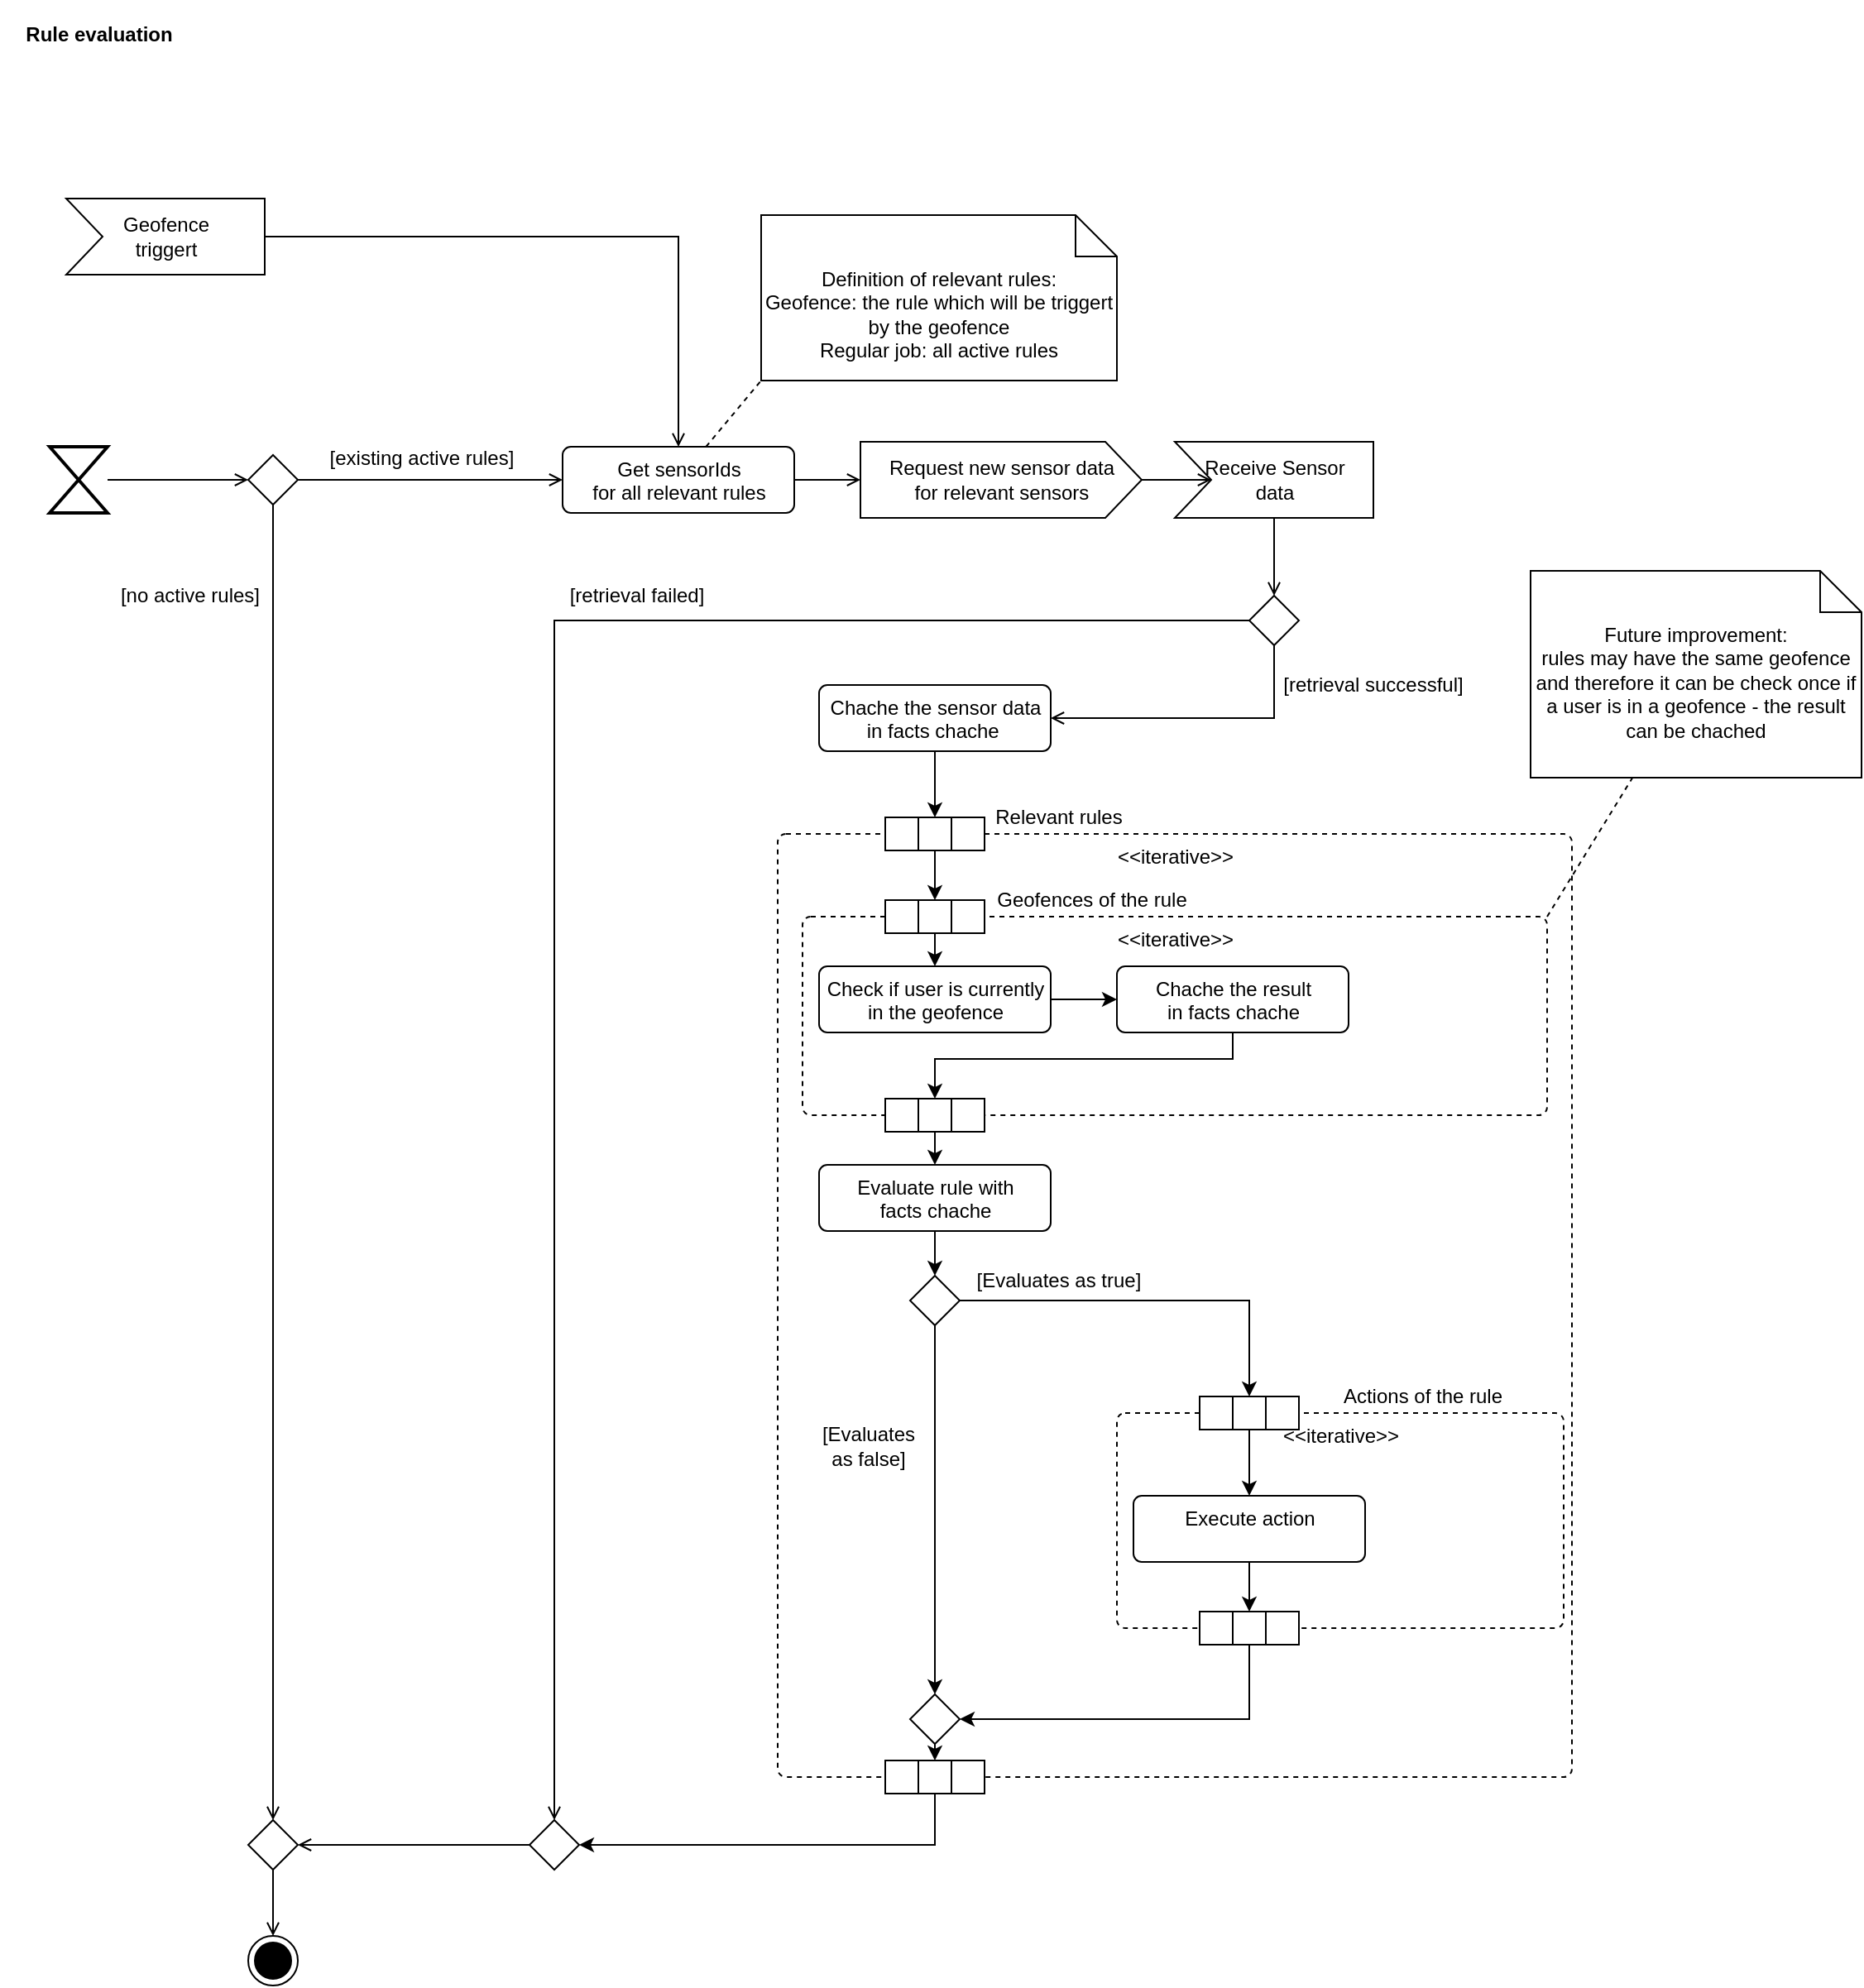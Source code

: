 <mxfile version="13.9.9" type="device"><diagram id="_HlGVEaqAZxdPshSwoPi" name="Seite-1"><mxGraphModel dx="1185" dy="685" grid="1" gridSize="10" guides="1" tooltips="1" connect="1" arrows="1" fold="1" page="1" pageScale="1" pageWidth="1169" pageHeight="827" math="0" shadow="0"><root><mxCell id="0"/><mxCell id="1" parent="0"/><mxCell id="-U1kOQq9TVPS98YcbkFf-1" value="Rule evaluation" style="text;align=center;fontStyle=1;verticalAlign=middle;spacingLeft=3;spacingRight=3;strokeColor=none;rotatable=0;points=[[0,0.5],[1,0.5]];portConstraint=eastwest;" parent="1" vertex="1"><mxGeometry width="120" height="40" as="geometry"/></mxCell><mxCell id="-U1kOQq9TVPS98YcbkFf-8" style="rounded=0;orthogonalLoop=1;jettySize=auto;html=1;endArrow=open;endFill=0;" parent="1" source="-U1kOQq9TVPS98YcbkFf-3" target="-U1kOQq9TVPS98YcbkFf-7" edge="1"><mxGeometry relative="1" as="geometry"/></mxCell><mxCell id="-U1kOQq9TVPS98YcbkFf-3" value="" style="html=1;shape=mxgraph.sysml.timeEvent;strokeWidth=2;verticalLabelPosition=bottom;verticalAlignment=top;" parent="1" vertex="1"><mxGeometry x="30" y="270" width="35" height="40" as="geometry"/></mxCell><mxCell id="-U1kOQq9TVPS98YcbkFf-15" style="edgeStyle=none;rounded=0;orthogonalLoop=1;jettySize=auto;html=1;entryX=0;entryY=0.5;entryDx=22;entryDy=0;entryPerimeter=0;endArrow=open;endFill=0;" parent="1" source="-U1kOQq9TVPS98YcbkFf-4" target="-U1kOQq9TVPS98YcbkFf-5" edge="1"><mxGeometry relative="1" as="geometry"/></mxCell><mxCell id="-U1kOQq9TVPS98YcbkFf-4" value="Request new sensor data&lt;br&gt;for relevant sensors" style="html=1;shadow=0;dashed=0;align=center;verticalAlign=middle;shape=mxgraph.arrows2.arrow;dy=0;dx=22;notch=0;" parent="1" vertex="1"><mxGeometry x="520" y="267" width="170" height="46" as="geometry"/></mxCell><mxCell id="-U1kOQq9TVPS98YcbkFf-23" style="edgeStyle=none;rounded=0;orthogonalLoop=1;jettySize=auto;html=1;entryX=0.5;entryY=0;entryDx=0;entryDy=0;endArrow=open;endFill=0;" parent="1" source="-U1kOQq9TVPS98YcbkFf-5" target="-U1kOQq9TVPS98YcbkFf-22" edge="1"><mxGeometry relative="1" as="geometry"/></mxCell><mxCell id="-U1kOQq9TVPS98YcbkFf-5" value="Receive Sensor&lt;br&gt;data" style="html=1;shadow=0;dashed=0;align=center;verticalAlign=middle;shape=mxgraph.arrows2.arrow;dy=0;dx=0;notch=22;" parent="1" vertex="1"><mxGeometry x="710" y="267" width="120" height="46" as="geometry"/></mxCell><mxCell id="-U1kOQq9TVPS98YcbkFf-14" style="edgeStyle=none;rounded=0;orthogonalLoop=1;jettySize=auto;html=1;endArrow=open;endFill=0;" parent="1" source="-U1kOQq9TVPS98YcbkFf-6" target="-U1kOQq9TVPS98YcbkFf-4" edge="1"><mxGeometry relative="1" as="geometry"/></mxCell><mxCell id="-U1kOQq9TVPS98YcbkFf-19" style="edgeStyle=none;rounded=0;orthogonalLoop=1;jettySize=auto;html=1;endArrow=none;endFill=0;dashed=1;entryX=0;entryY=1;entryDx=0;entryDy=0;entryPerimeter=0;" parent="1" source="-U1kOQq9TVPS98YcbkFf-6" target="-U1kOQq9TVPS98YcbkFf-18" edge="1"><mxGeometry relative="1" as="geometry"/></mxCell><mxCell id="-U1kOQq9TVPS98YcbkFf-6" value="Get sensorIds&lt;br&gt;for all relevant rules" style="html=1;align=center;verticalAlign=top;rounded=1;absoluteArcSize=1;arcSize=10;dashed=0;" parent="1" vertex="1"><mxGeometry x="340" y="270" width="140" height="40" as="geometry"/></mxCell><mxCell id="-U1kOQq9TVPS98YcbkFf-10" style="edgeStyle=none;rounded=0;orthogonalLoop=1;jettySize=auto;html=1;entryX=0.5;entryY=0;entryDx=0;entryDy=0;endArrow=open;endFill=0;" parent="1" source="-U1kOQq9TVPS98YcbkFf-7" target="-U1kOQq9TVPS98YcbkFf-9" edge="1"><mxGeometry relative="1" as="geometry"/></mxCell><mxCell id="-U1kOQq9TVPS98YcbkFf-13" style="edgeStyle=none;rounded=0;orthogonalLoop=1;jettySize=auto;html=1;entryX=0;entryY=0.5;entryDx=0;entryDy=0;endArrow=open;endFill=0;" parent="1" source="-U1kOQq9TVPS98YcbkFf-7" target="-U1kOQq9TVPS98YcbkFf-6" edge="1"><mxGeometry relative="1" as="geometry"/></mxCell><mxCell id="-U1kOQq9TVPS98YcbkFf-7" value="" style="rhombus;" parent="1" vertex="1"><mxGeometry x="150" y="275" width="30" height="30" as="geometry"/></mxCell><mxCell id="-U1kOQq9TVPS98YcbkFf-30" style="edgeStyle=none;rounded=0;orthogonalLoop=1;jettySize=auto;html=1;entryX=0.5;entryY=0;entryDx=0;entryDy=0;endArrow=open;endFill=0;" parent="1" source="-U1kOQq9TVPS98YcbkFf-9" target="-U1kOQq9TVPS98YcbkFf-29" edge="1"><mxGeometry relative="1" as="geometry"/></mxCell><mxCell id="-U1kOQq9TVPS98YcbkFf-9" value="" style="rhombus;" parent="1" vertex="1"><mxGeometry x="150" y="1100" width="30" height="30" as="geometry"/></mxCell><mxCell id="-U1kOQq9TVPS98YcbkFf-12" value="[no active rules]" style="text;html=1;strokeColor=none;fillColor=none;align=center;verticalAlign=middle;whiteSpace=wrap;rounded=0;" parent="1" vertex="1"><mxGeometry x="70" y="350" width="90" height="20" as="geometry"/></mxCell><mxCell id="-U1kOQq9TVPS98YcbkFf-17" style="edgeStyle=orthogonalEdgeStyle;rounded=0;orthogonalLoop=1;jettySize=auto;html=1;entryX=0.5;entryY=0;entryDx=0;entryDy=0;endArrow=open;endFill=0;" parent="1" source="-U1kOQq9TVPS98YcbkFf-16" target="-U1kOQq9TVPS98YcbkFf-6" edge="1"><mxGeometry relative="1" as="geometry"/></mxCell><mxCell id="-U1kOQq9TVPS98YcbkFf-16" value="Geofence&lt;br&gt;triggert" style="html=1;shadow=0;dashed=0;align=center;verticalAlign=middle;shape=mxgraph.arrows2.arrow;dy=0;dx=0;notch=22;" parent="1" vertex="1"><mxGeometry x="40" y="120" width="120" height="46" as="geometry"/></mxCell><mxCell id="-U1kOQq9TVPS98YcbkFf-18" value="Definition of relevant rules:&lt;br&gt;Geofence: the rule which will be triggert by the geofence&lt;br&gt;Regular job: all active rules" style="shape=note2;boundedLbl=1;whiteSpace=wrap;html=1;size=25;verticalAlign=top;align=center;" parent="1" vertex="1"><mxGeometry x="460" y="130" width="215" height="100" as="geometry"/></mxCell><mxCell id="-U1kOQq9TVPS98YcbkFf-20" value="[existing active rules]" style="text;html=1;strokeColor=none;fillColor=none;align=center;verticalAlign=middle;whiteSpace=wrap;rounded=0;" parent="1" vertex="1"><mxGeometry x="190" y="267" width="130" height="20" as="geometry"/></mxCell><mxCell id="-U1kOQq9TVPS98YcbkFf-25" style="edgeStyle=orthogonalEdgeStyle;rounded=0;orthogonalLoop=1;jettySize=auto;html=1;entryX=0.5;entryY=0;entryDx=0;entryDy=0;endArrow=open;endFill=0;exitX=0.5;exitY=0.5;exitDx=0;exitDy=0;exitPerimeter=0;" parent="1" source="-U1kOQq9TVPS98YcbkFf-22" target="-U1kOQq9TVPS98YcbkFf-24" edge="1"><mxGeometry relative="1" as="geometry"/></mxCell><mxCell id="-U1kOQq9TVPS98YcbkFf-32" value="" style="edgeStyle=none;rounded=0;orthogonalLoop=1;jettySize=auto;html=1;endArrow=open;endFill=0;" parent="1" source="-U1kOQq9TVPS98YcbkFf-22" target="-U1kOQq9TVPS98YcbkFf-31" edge="1"><mxGeometry relative="1" as="geometry"><Array as="points"><mxPoint x="770" y="434"/></Array></mxGeometry></mxCell><mxCell id="-U1kOQq9TVPS98YcbkFf-22" value="" style="rhombus;" parent="1" vertex="1"><mxGeometry x="755" y="360" width="30" height="30" as="geometry"/></mxCell><mxCell id="-U1kOQq9TVPS98YcbkFf-27" style="edgeStyle=none;rounded=0;orthogonalLoop=1;jettySize=auto;html=1;entryX=1;entryY=0.5;entryDx=0;entryDy=0;endArrow=open;endFill=0;" parent="1" source="-U1kOQq9TVPS98YcbkFf-24" target="-U1kOQq9TVPS98YcbkFf-9" edge="1"><mxGeometry relative="1" as="geometry"/></mxCell><mxCell id="-U1kOQq9TVPS98YcbkFf-24" value="" style="rhombus;" parent="1" vertex="1"><mxGeometry x="320" y="1100" width="30" height="30" as="geometry"/></mxCell><mxCell id="-U1kOQq9TVPS98YcbkFf-26" value="[retrieval failed]" style="text;html=1;strokeColor=none;fillColor=none;align=center;verticalAlign=middle;whiteSpace=wrap;rounded=0;" parent="1" vertex="1"><mxGeometry x="340" y="345" width="90" height="30" as="geometry"/></mxCell><mxCell id="-U1kOQq9TVPS98YcbkFf-29" value="" style="ellipse;html=1;shape=endState;fillColor=#000000;strokeColor=#000000;" parent="1" vertex="1"><mxGeometry x="150" y="1170" width="30" height="30" as="geometry"/></mxCell><mxCell id="BTUa0SAhkxaCNBkQl_uD-2" style="rounded=0;orthogonalLoop=1;jettySize=auto;html=1;" edge="1" parent="1" source="-U1kOQq9TVPS98YcbkFf-31" target="-U1kOQq9TVPS98YcbkFf-37"><mxGeometry relative="1" as="geometry"><mxPoint x="565" y="514" as="targetPoint"/></mxGeometry></mxCell><mxCell id="-U1kOQq9TVPS98YcbkFf-31" value="Chache the sensor data&lt;br&gt;in facts chache&amp;nbsp;" style="html=1;align=center;verticalAlign=top;rounded=1;absoluteArcSize=1;arcSize=10;dashed=0;" parent="1" vertex="1"><mxGeometry x="495" y="414" width="140" height="40" as="geometry"/></mxCell><mxCell id="-U1kOQq9TVPS98YcbkFf-33" value="[retrieval successful]" style="text;html=1;strokeColor=none;fillColor=none;align=center;verticalAlign=middle;whiteSpace=wrap;rounded=0;" parent="1" vertex="1"><mxGeometry x="770" y="399" width="120" height="30" as="geometry"/></mxCell><mxCell id="-U1kOQq9TVPS98YcbkFf-34" value="&amp;lt;&amp;lt;iterative&amp;gt;&amp;gt;" style="html=1;align=center;verticalAlign=top;rounded=1;absoluteArcSize=1;arcSize=10;dashed=1;" parent="1" vertex="1"><mxGeometry x="470" y="504" width="480" height="570" as="geometry"/></mxCell><mxCell id="-U1kOQq9TVPS98YcbkFf-35" value="" style="group" parent="1" vertex="1" connectable="0"><mxGeometry x="535" y="494" width="60" height="20" as="geometry"/></mxCell><mxCell id="-U1kOQq9TVPS98YcbkFf-36" value="" style="rounded=0;whiteSpace=wrap;html=1;" parent="-U1kOQq9TVPS98YcbkFf-35" vertex="1"><mxGeometry width="20" height="20" as="geometry"/></mxCell><mxCell id="-U1kOQq9TVPS98YcbkFf-37" value="" style="rounded=0;whiteSpace=wrap;html=1;" parent="-U1kOQq9TVPS98YcbkFf-35" vertex="1"><mxGeometry x="20" width="20" height="20" as="geometry"/></mxCell><mxCell id="-U1kOQq9TVPS98YcbkFf-38" value="" style="rounded=0;whiteSpace=wrap;html=1;" parent="-U1kOQq9TVPS98YcbkFf-35" vertex="1"><mxGeometry x="40" width="20" height="20" as="geometry"/></mxCell><mxCell id="BTUa0SAhkxaCNBkQl_uD-1" value="Relevant rules" style="text;html=1;strokeColor=none;fillColor=none;align=center;verticalAlign=middle;whiteSpace=wrap;rounded=0;" vertex="1" parent="1"><mxGeometry x="595" y="484" width="90" height="20" as="geometry"/></mxCell><mxCell id="BTUa0SAhkxaCNBkQl_uD-61" style="edgeStyle=none;rounded=0;orthogonalLoop=1;jettySize=auto;html=1;dashed=1;endArrow=none;endFill=0;exitX=1;exitY=0;exitDx=0;exitDy=0;" edge="1" parent="1" source="BTUa0SAhkxaCNBkQl_uD-6" target="BTUa0SAhkxaCNBkQl_uD-60"><mxGeometry relative="1" as="geometry"><mxPoint x="884.474" y="474" as="targetPoint"/></mxGeometry></mxCell><mxCell id="BTUa0SAhkxaCNBkQl_uD-6" value="&amp;lt;&amp;lt;iterative&amp;gt;&amp;gt;" style="html=1;align=center;verticalAlign=top;rounded=1;absoluteArcSize=1;arcSize=10;dashed=1;" vertex="1" parent="1"><mxGeometry x="485" y="554" width="450" height="120" as="geometry"/></mxCell><mxCell id="BTUa0SAhkxaCNBkQl_uD-8" value="" style="group" vertex="1" connectable="0" parent="1"><mxGeometry x="535" y="544" width="60" height="20" as="geometry"/></mxCell><mxCell id="BTUa0SAhkxaCNBkQl_uD-9" value="" style="rounded=0;whiteSpace=wrap;html=1;" vertex="1" parent="BTUa0SAhkxaCNBkQl_uD-8"><mxGeometry width="20" height="20" as="geometry"/></mxCell><mxCell id="BTUa0SAhkxaCNBkQl_uD-10" value="" style="rounded=0;whiteSpace=wrap;html=1;" vertex="1" parent="BTUa0SAhkxaCNBkQl_uD-8"><mxGeometry x="20" width="20" height="20" as="geometry"/></mxCell><mxCell id="BTUa0SAhkxaCNBkQl_uD-11" value="" style="rounded=0;whiteSpace=wrap;html=1;" vertex="1" parent="BTUa0SAhkxaCNBkQl_uD-8"><mxGeometry x="40" width="20" height="20" as="geometry"/></mxCell><mxCell id="BTUa0SAhkxaCNBkQl_uD-14" value="Geofences of the rule" style="text;html=1;strokeColor=none;fillColor=none;align=center;verticalAlign=middle;whiteSpace=wrap;rounded=0;" vertex="1" parent="1"><mxGeometry x="595" y="534" width="130" height="20" as="geometry"/></mxCell><mxCell id="BTUa0SAhkxaCNBkQl_uD-16" style="edgeStyle=none;rounded=0;orthogonalLoop=1;jettySize=auto;html=1;" edge="1" parent="1" source="-U1kOQq9TVPS98YcbkFf-37" target="BTUa0SAhkxaCNBkQl_uD-10"><mxGeometry relative="1" as="geometry"/></mxCell><mxCell id="BTUa0SAhkxaCNBkQl_uD-20" style="edgeStyle=none;rounded=0;orthogonalLoop=1;jettySize=auto;html=1;" edge="1" parent="1" source="BTUa0SAhkxaCNBkQl_uD-17" target="BTUa0SAhkxaCNBkQl_uD-19"><mxGeometry relative="1" as="geometry"/></mxCell><mxCell id="BTUa0SAhkxaCNBkQl_uD-17" value="Check if user is currently&lt;br&gt;in the geofence" style="html=1;align=center;verticalAlign=top;rounded=1;absoluteArcSize=1;arcSize=10;dashed=0;" vertex="1" parent="1"><mxGeometry x="495" y="584" width="140" height="40" as="geometry"/></mxCell><mxCell id="BTUa0SAhkxaCNBkQl_uD-18" style="edgeStyle=none;rounded=0;orthogonalLoop=1;jettySize=auto;html=1;" edge="1" parent="1" source="BTUa0SAhkxaCNBkQl_uD-10" target="BTUa0SAhkxaCNBkQl_uD-17"><mxGeometry relative="1" as="geometry"/></mxCell><mxCell id="BTUa0SAhkxaCNBkQl_uD-26" style="edgeStyle=orthogonalEdgeStyle;rounded=0;orthogonalLoop=1;jettySize=auto;html=1;" edge="1" parent="1" source="BTUa0SAhkxaCNBkQl_uD-19" target="BTUa0SAhkxaCNBkQl_uD-24"><mxGeometry relative="1" as="geometry"><mxPoint x="565" y="694" as="sourcePoint"/><Array as="points"><mxPoint x="745" y="640"/><mxPoint x="565" y="640"/></Array></mxGeometry></mxCell><mxCell id="BTUa0SAhkxaCNBkQl_uD-19" value="Chache the result&lt;br&gt;in facts chache" style="html=1;align=center;verticalAlign=top;rounded=1;absoluteArcSize=1;arcSize=10;dashed=0;" vertex="1" parent="1"><mxGeometry x="675" y="584" width="140" height="40" as="geometry"/></mxCell><mxCell id="BTUa0SAhkxaCNBkQl_uD-30" style="edgeStyle=none;rounded=0;orthogonalLoop=1;jettySize=auto;html=1;" edge="1" parent="1" source="BTUa0SAhkxaCNBkQl_uD-21" target="BTUa0SAhkxaCNBkQl_uD-29"><mxGeometry relative="1" as="geometry"/></mxCell><mxCell id="BTUa0SAhkxaCNBkQl_uD-21" value="Evaluate rule with&lt;br&gt;facts chache" style="html=1;align=center;verticalAlign=top;rounded=1;absoluteArcSize=1;arcSize=10;dashed=0;" vertex="1" parent="1"><mxGeometry x="495" y="704" width="140" height="40" as="geometry"/></mxCell><mxCell id="BTUa0SAhkxaCNBkQl_uD-22" value="" style="group" vertex="1" connectable="0" parent="1"><mxGeometry x="535" y="664" width="60" height="20" as="geometry"/></mxCell><mxCell id="BTUa0SAhkxaCNBkQl_uD-23" value="" style="rounded=0;whiteSpace=wrap;html=1;" vertex="1" parent="BTUa0SAhkxaCNBkQl_uD-22"><mxGeometry width="20" height="20" as="geometry"/></mxCell><mxCell id="BTUa0SAhkxaCNBkQl_uD-24" value="" style="rounded=0;whiteSpace=wrap;html=1;" vertex="1" parent="BTUa0SAhkxaCNBkQl_uD-22"><mxGeometry x="20" width="20" height="20" as="geometry"/></mxCell><mxCell id="BTUa0SAhkxaCNBkQl_uD-25" value="" style="rounded=0;whiteSpace=wrap;html=1;" vertex="1" parent="BTUa0SAhkxaCNBkQl_uD-22"><mxGeometry x="40" width="20" height="20" as="geometry"/></mxCell><mxCell id="BTUa0SAhkxaCNBkQl_uD-27" style="edgeStyle=none;rounded=0;orthogonalLoop=1;jettySize=auto;html=1;" edge="1" parent="1" source="BTUa0SAhkxaCNBkQl_uD-24" target="BTUa0SAhkxaCNBkQl_uD-21"><mxGeometry relative="1" as="geometry"/></mxCell><mxCell id="BTUa0SAhkxaCNBkQl_uD-32" style="edgeStyle=none;rounded=0;orthogonalLoop=1;jettySize=auto;html=1;" edge="1" parent="1" source="BTUa0SAhkxaCNBkQl_uD-29" target="BTUa0SAhkxaCNBkQl_uD-31"><mxGeometry relative="1" as="geometry"/></mxCell><mxCell id="BTUa0SAhkxaCNBkQl_uD-48" style="edgeStyle=orthogonalEdgeStyle;rounded=0;orthogonalLoop=1;jettySize=auto;html=1;exitX=1;exitY=0.5;exitDx=0;exitDy=0;" edge="1" parent="1" source="BTUa0SAhkxaCNBkQl_uD-29" target="BTUa0SAhkxaCNBkQl_uD-42"><mxGeometry relative="1" as="geometry"><mxPoint x="805" y="774" as="targetPoint"/><mxPoint x="735" y="754" as="sourcePoint"/></mxGeometry></mxCell><mxCell id="BTUa0SAhkxaCNBkQl_uD-29" value="" style="rhombus;" vertex="1" parent="1"><mxGeometry x="550" y="771" width="30" height="30" as="geometry"/></mxCell><mxCell id="BTUa0SAhkxaCNBkQl_uD-57" style="edgeStyle=none;rounded=0;orthogonalLoop=1;jettySize=auto;html=1;" edge="1" parent="1" source="BTUa0SAhkxaCNBkQl_uD-31" target="BTUa0SAhkxaCNBkQl_uD-55"><mxGeometry relative="1" as="geometry"/></mxCell><mxCell id="BTUa0SAhkxaCNBkQl_uD-31" value="" style="rhombus;" vertex="1" parent="1"><mxGeometry x="550" y="1024" width="30" height="30" as="geometry"/></mxCell><mxCell id="BTUa0SAhkxaCNBkQl_uD-33" value="[Evaluates as false]" style="text;html=1;strokeColor=none;fillColor=none;align=center;verticalAlign=middle;whiteSpace=wrap;rounded=0;" vertex="1" parent="1"><mxGeometry x="495" y="854" width="60" height="40" as="geometry"/></mxCell><mxCell id="BTUa0SAhkxaCNBkQl_uD-34" value="&amp;lt;&amp;lt;iterative&amp;gt;&amp;gt;" style="html=1;align=center;verticalAlign=top;rounded=1;absoluteArcSize=1;arcSize=10;dashed=1;" vertex="1" parent="1"><mxGeometry x="675" y="854" width="270" height="130" as="geometry"/></mxCell><mxCell id="BTUa0SAhkxaCNBkQl_uD-36" value="" style="group" vertex="1" connectable="0" parent="1"><mxGeometry x="725" y="974" width="60" height="20" as="geometry"/></mxCell><mxCell id="BTUa0SAhkxaCNBkQl_uD-37" value="" style="rounded=0;whiteSpace=wrap;html=1;" vertex="1" parent="BTUa0SAhkxaCNBkQl_uD-36"><mxGeometry width="20" height="20" as="geometry"/></mxCell><mxCell id="BTUa0SAhkxaCNBkQl_uD-38" value="" style="rounded=0;whiteSpace=wrap;html=1;" vertex="1" parent="BTUa0SAhkxaCNBkQl_uD-36"><mxGeometry x="20" width="20" height="20" as="geometry"/></mxCell><mxCell id="BTUa0SAhkxaCNBkQl_uD-39" value="" style="rounded=0;whiteSpace=wrap;html=1;" vertex="1" parent="BTUa0SAhkxaCNBkQl_uD-36"><mxGeometry x="40" width="20" height="20" as="geometry"/></mxCell><mxCell id="BTUa0SAhkxaCNBkQl_uD-40" value="" style="group" vertex="1" connectable="0" parent="1"><mxGeometry x="725" y="844" width="60" height="20" as="geometry"/></mxCell><mxCell id="BTUa0SAhkxaCNBkQl_uD-41" value="" style="rounded=0;whiteSpace=wrap;html=1;" vertex="1" parent="BTUa0SAhkxaCNBkQl_uD-40"><mxGeometry width="20" height="20" as="geometry"/></mxCell><mxCell id="BTUa0SAhkxaCNBkQl_uD-42" value="" style="rounded=0;whiteSpace=wrap;html=1;" vertex="1" parent="BTUa0SAhkxaCNBkQl_uD-40"><mxGeometry x="20" width="20" height="20" as="geometry"/></mxCell><mxCell id="BTUa0SAhkxaCNBkQl_uD-43" value="" style="rounded=0;whiteSpace=wrap;html=1;" vertex="1" parent="BTUa0SAhkxaCNBkQl_uD-40"><mxGeometry x="40" width="20" height="20" as="geometry"/></mxCell><mxCell id="BTUa0SAhkxaCNBkQl_uD-45" value="[Evaluates as true]" style="text;html=1;strokeColor=none;fillColor=none;align=center;verticalAlign=middle;whiteSpace=wrap;rounded=0;" vertex="1" parent="1"><mxGeometry x="575" y="764" width="130" height="20" as="geometry"/></mxCell><mxCell id="BTUa0SAhkxaCNBkQl_uD-46" value="Actions of the rule" style="text;html=1;strokeColor=none;fillColor=none;align=center;verticalAlign=middle;whiteSpace=wrap;rounded=0;" vertex="1" parent="1"><mxGeometry x="795" y="834" width="130" height="20" as="geometry"/></mxCell><mxCell id="BTUa0SAhkxaCNBkQl_uD-51" style="edgeStyle=none;rounded=0;orthogonalLoop=1;jettySize=auto;html=1;" edge="1" parent="1" source="BTUa0SAhkxaCNBkQl_uD-49" target="BTUa0SAhkxaCNBkQl_uD-38"><mxGeometry relative="1" as="geometry"/></mxCell><mxCell id="BTUa0SAhkxaCNBkQl_uD-49" value="Execute action" style="html=1;align=center;verticalAlign=top;rounded=1;absoluteArcSize=1;arcSize=10;dashed=0;" vertex="1" parent="1"><mxGeometry x="685" y="904" width="140" height="40" as="geometry"/></mxCell><mxCell id="BTUa0SAhkxaCNBkQl_uD-50" style="edgeStyle=none;rounded=0;orthogonalLoop=1;jettySize=auto;html=1;entryX=0.5;entryY=0;entryDx=0;entryDy=0;" edge="1" parent="1" source="BTUa0SAhkxaCNBkQl_uD-42" target="BTUa0SAhkxaCNBkQl_uD-49"><mxGeometry relative="1" as="geometry"/></mxCell><mxCell id="BTUa0SAhkxaCNBkQl_uD-52" style="edgeStyle=orthogonalEdgeStyle;rounded=0;orthogonalLoop=1;jettySize=auto;html=1;" edge="1" parent="1" source="BTUa0SAhkxaCNBkQl_uD-38" target="BTUa0SAhkxaCNBkQl_uD-31"><mxGeometry relative="1" as="geometry"><Array as="points"><mxPoint x="755" y="1039"/></Array></mxGeometry></mxCell><mxCell id="BTUa0SAhkxaCNBkQl_uD-53" value="" style="group" vertex="1" connectable="0" parent="1"><mxGeometry x="535" y="1064" width="60" height="20" as="geometry"/></mxCell><mxCell id="BTUa0SAhkxaCNBkQl_uD-54" value="" style="rounded=0;whiteSpace=wrap;html=1;" vertex="1" parent="BTUa0SAhkxaCNBkQl_uD-53"><mxGeometry width="20" height="20" as="geometry"/></mxCell><mxCell id="BTUa0SAhkxaCNBkQl_uD-55" value="" style="rounded=0;whiteSpace=wrap;html=1;" vertex="1" parent="BTUa0SAhkxaCNBkQl_uD-53"><mxGeometry x="20" width="20" height="20" as="geometry"/></mxCell><mxCell id="BTUa0SAhkxaCNBkQl_uD-56" value="" style="rounded=0;whiteSpace=wrap;html=1;" vertex="1" parent="BTUa0SAhkxaCNBkQl_uD-53"><mxGeometry x="40" width="20" height="20" as="geometry"/></mxCell><mxCell id="BTUa0SAhkxaCNBkQl_uD-58" style="edgeStyle=orthogonalEdgeStyle;rounded=0;orthogonalLoop=1;jettySize=auto;html=1;entryX=1;entryY=0.5;entryDx=0;entryDy=0;" edge="1" parent="1" source="BTUa0SAhkxaCNBkQl_uD-55" target="-U1kOQq9TVPS98YcbkFf-24"><mxGeometry relative="1" as="geometry"><Array as="points"><mxPoint x="565" y="1115"/></Array></mxGeometry></mxCell><mxCell id="BTUa0SAhkxaCNBkQl_uD-60" value="Future improvement:&lt;br&gt;rules may have the same geofence and therefore it can be check once if a user is in a geofence - the result can be chached" style="shape=note2;boundedLbl=1;whiteSpace=wrap;html=1;size=25;verticalAlign=top;align=center;" vertex="1" parent="1"><mxGeometry x="925" y="345" width="200" height="125" as="geometry"/></mxCell></root></mxGraphModel></diagram></mxfile>